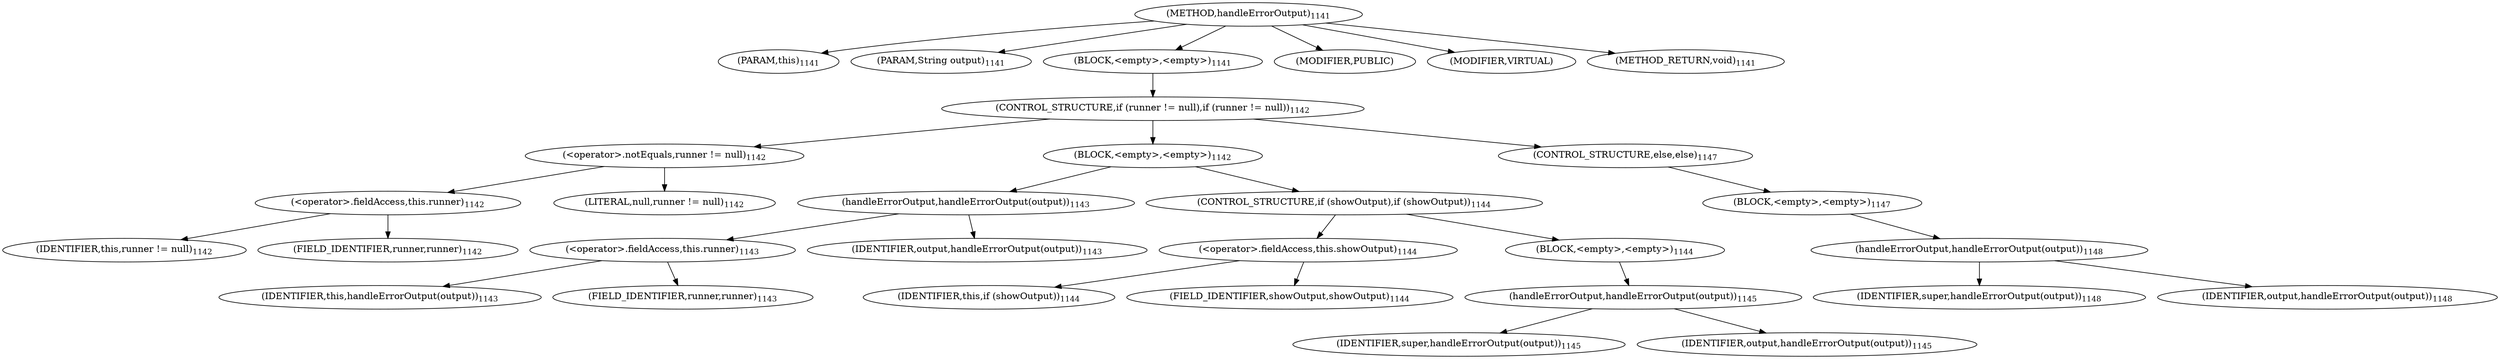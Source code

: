 digraph "handleErrorOutput" {  
"2410" [label = <(METHOD,handleErrorOutput)<SUB>1141</SUB>> ]
"2411" [label = <(PARAM,this)<SUB>1141</SUB>> ]
"2412" [label = <(PARAM,String output)<SUB>1141</SUB>> ]
"2413" [label = <(BLOCK,&lt;empty&gt;,&lt;empty&gt;)<SUB>1141</SUB>> ]
"2414" [label = <(CONTROL_STRUCTURE,if (runner != null),if (runner != null))<SUB>1142</SUB>> ]
"2415" [label = <(&lt;operator&gt;.notEquals,runner != null)<SUB>1142</SUB>> ]
"2416" [label = <(&lt;operator&gt;.fieldAccess,this.runner)<SUB>1142</SUB>> ]
"2417" [label = <(IDENTIFIER,this,runner != null)<SUB>1142</SUB>> ]
"2418" [label = <(FIELD_IDENTIFIER,runner,runner)<SUB>1142</SUB>> ]
"2419" [label = <(LITERAL,null,runner != null)<SUB>1142</SUB>> ]
"2420" [label = <(BLOCK,&lt;empty&gt;,&lt;empty&gt;)<SUB>1142</SUB>> ]
"2421" [label = <(handleErrorOutput,handleErrorOutput(output))<SUB>1143</SUB>> ]
"2422" [label = <(&lt;operator&gt;.fieldAccess,this.runner)<SUB>1143</SUB>> ]
"2423" [label = <(IDENTIFIER,this,handleErrorOutput(output))<SUB>1143</SUB>> ]
"2424" [label = <(FIELD_IDENTIFIER,runner,runner)<SUB>1143</SUB>> ]
"2425" [label = <(IDENTIFIER,output,handleErrorOutput(output))<SUB>1143</SUB>> ]
"2426" [label = <(CONTROL_STRUCTURE,if (showOutput),if (showOutput))<SUB>1144</SUB>> ]
"2427" [label = <(&lt;operator&gt;.fieldAccess,this.showOutput)<SUB>1144</SUB>> ]
"2428" [label = <(IDENTIFIER,this,if (showOutput))<SUB>1144</SUB>> ]
"2429" [label = <(FIELD_IDENTIFIER,showOutput,showOutput)<SUB>1144</SUB>> ]
"2430" [label = <(BLOCK,&lt;empty&gt;,&lt;empty&gt;)<SUB>1144</SUB>> ]
"2431" [label = <(handleErrorOutput,handleErrorOutput(output))<SUB>1145</SUB>> ]
"2432" [label = <(IDENTIFIER,super,handleErrorOutput(output))<SUB>1145</SUB>> ]
"2433" [label = <(IDENTIFIER,output,handleErrorOutput(output))<SUB>1145</SUB>> ]
"2434" [label = <(CONTROL_STRUCTURE,else,else)<SUB>1147</SUB>> ]
"2435" [label = <(BLOCK,&lt;empty&gt;,&lt;empty&gt;)<SUB>1147</SUB>> ]
"2436" [label = <(handleErrorOutput,handleErrorOutput(output))<SUB>1148</SUB>> ]
"2437" [label = <(IDENTIFIER,super,handleErrorOutput(output))<SUB>1148</SUB>> ]
"2438" [label = <(IDENTIFIER,output,handleErrorOutput(output))<SUB>1148</SUB>> ]
"2439" [label = <(MODIFIER,PUBLIC)> ]
"2440" [label = <(MODIFIER,VIRTUAL)> ]
"2441" [label = <(METHOD_RETURN,void)<SUB>1141</SUB>> ]
  "2410" -> "2411" 
  "2410" -> "2412" 
  "2410" -> "2413" 
  "2410" -> "2439" 
  "2410" -> "2440" 
  "2410" -> "2441" 
  "2413" -> "2414" 
  "2414" -> "2415" 
  "2414" -> "2420" 
  "2414" -> "2434" 
  "2415" -> "2416" 
  "2415" -> "2419" 
  "2416" -> "2417" 
  "2416" -> "2418" 
  "2420" -> "2421" 
  "2420" -> "2426" 
  "2421" -> "2422" 
  "2421" -> "2425" 
  "2422" -> "2423" 
  "2422" -> "2424" 
  "2426" -> "2427" 
  "2426" -> "2430" 
  "2427" -> "2428" 
  "2427" -> "2429" 
  "2430" -> "2431" 
  "2431" -> "2432" 
  "2431" -> "2433" 
  "2434" -> "2435" 
  "2435" -> "2436" 
  "2436" -> "2437" 
  "2436" -> "2438" 
}
